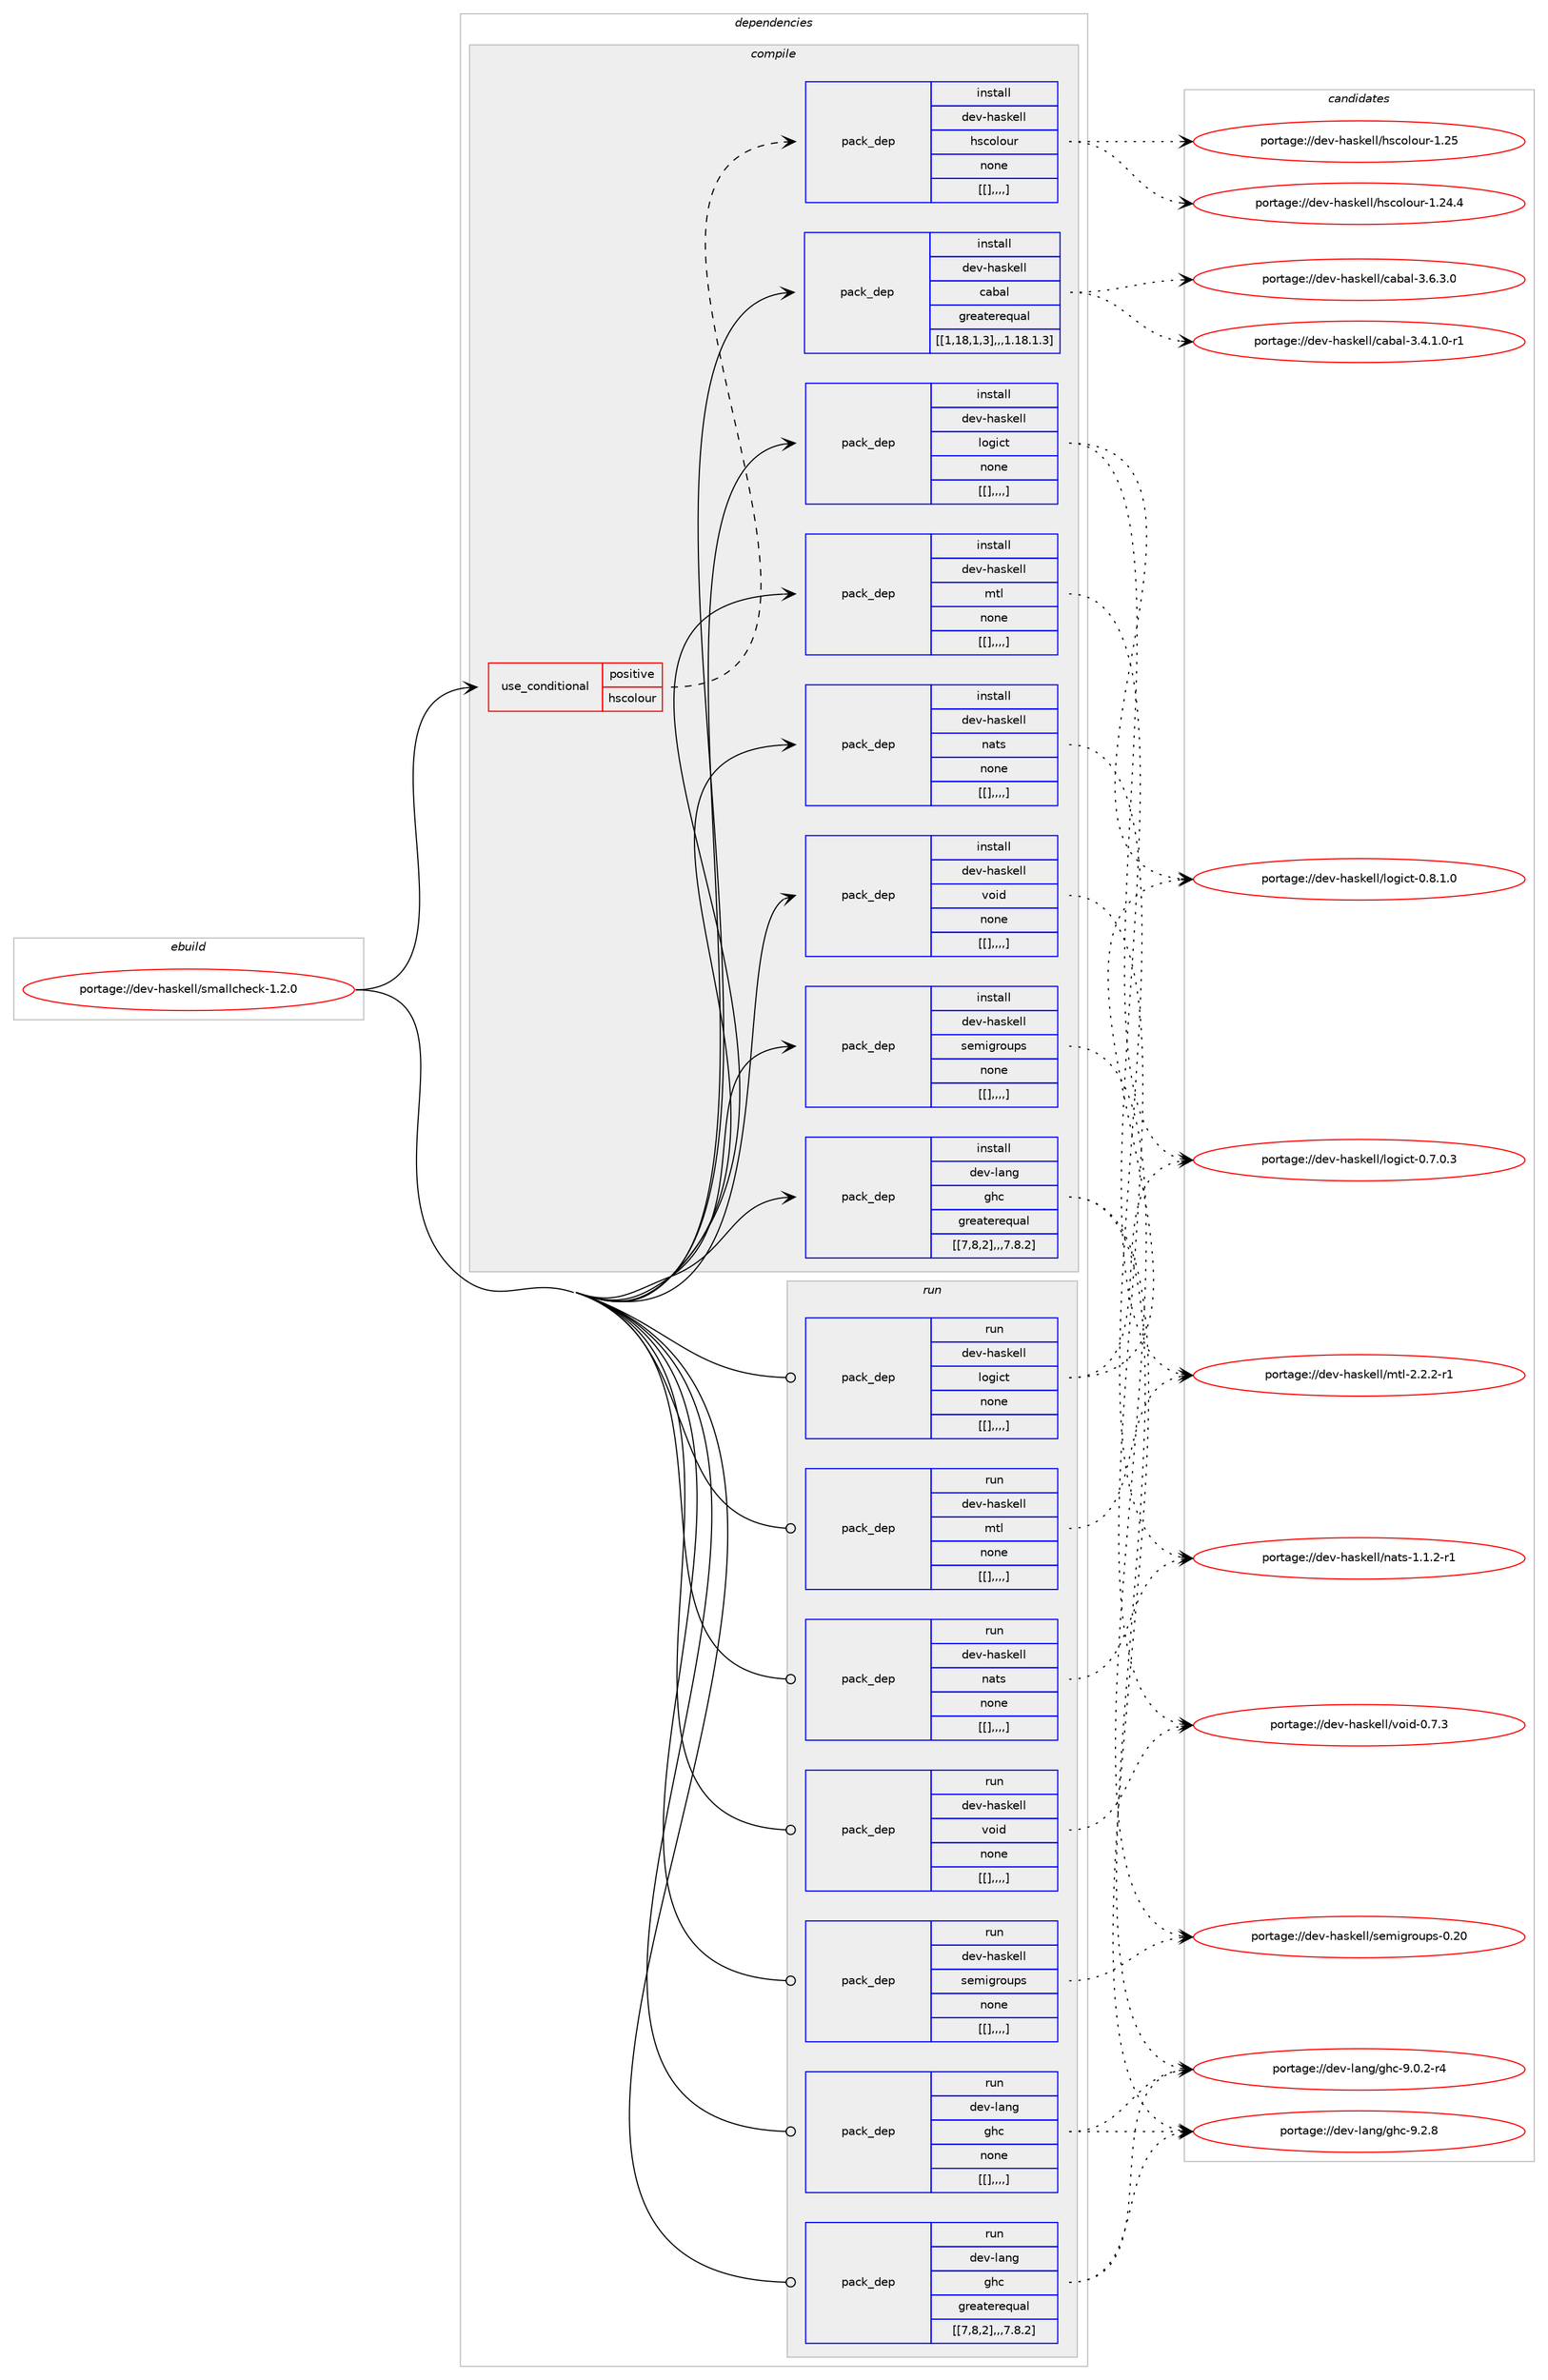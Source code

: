 digraph prolog {

# *************
# Graph options
# *************

newrank=true;
concentrate=true;
compound=true;
graph [rankdir=LR,fontname=Helvetica,fontsize=10,ranksep=1.5];#, ranksep=2.5, nodesep=0.2];
edge  [arrowhead=vee];
node  [fontname=Helvetica,fontsize=10];

# **********
# The ebuild
# **********

subgraph cluster_leftcol {
color=gray;
label=<<i>ebuild</i>>;
id [label="portage://dev-haskell/smallcheck-1.2.0", color=red, width=4, href="../dev-haskell/smallcheck-1.2.0.svg"];
}

# ****************
# The dependencies
# ****************

subgraph cluster_midcol {
color=gray;
label=<<i>dependencies</i>>;
subgraph cluster_compile {
fillcolor="#eeeeee";
style=filled;
label=<<i>compile</i>>;
subgraph cond21436 {
dependency88569 [label=<<TABLE BORDER="0" CELLBORDER="1" CELLSPACING="0" CELLPADDING="4"><TR><TD ROWSPAN="3" CELLPADDING="10">use_conditional</TD></TR><TR><TD>positive</TD></TR><TR><TD>hscolour</TD></TR></TABLE>>, shape=none, color=red];
subgraph pack66126 {
dependency88570 [label=<<TABLE BORDER="0" CELLBORDER="1" CELLSPACING="0" CELLPADDING="4" WIDTH="220"><TR><TD ROWSPAN="6" CELLPADDING="30">pack_dep</TD></TR><TR><TD WIDTH="110">install</TD></TR><TR><TD>dev-haskell</TD></TR><TR><TD>hscolour</TD></TR><TR><TD>none</TD></TR><TR><TD>[[],,,,]</TD></TR></TABLE>>, shape=none, color=blue];
}
dependency88569:e -> dependency88570:w [weight=20,style="dashed",arrowhead="vee"];
}
id:e -> dependency88569:w [weight=20,style="solid",arrowhead="vee"];
subgraph pack66127 {
dependency88571 [label=<<TABLE BORDER="0" CELLBORDER="1" CELLSPACING="0" CELLPADDING="4" WIDTH="220"><TR><TD ROWSPAN="6" CELLPADDING="30">pack_dep</TD></TR><TR><TD WIDTH="110">install</TD></TR><TR><TD>dev-haskell</TD></TR><TR><TD>cabal</TD></TR><TR><TD>greaterequal</TD></TR><TR><TD>[[1,18,1,3],,,1.18.1.3]</TD></TR></TABLE>>, shape=none, color=blue];
}
id:e -> dependency88571:w [weight=20,style="solid",arrowhead="vee"];
subgraph pack66128 {
dependency88572 [label=<<TABLE BORDER="0" CELLBORDER="1" CELLSPACING="0" CELLPADDING="4" WIDTH="220"><TR><TD ROWSPAN="6" CELLPADDING="30">pack_dep</TD></TR><TR><TD WIDTH="110">install</TD></TR><TR><TD>dev-haskell</TD></TR><TR><TD>logict</TD></TR><TR><TD>none</TD></TR><TR><TD>[[],,,,]</TD></TR></TABLE>>, shape=none, color=blue];
}
id:e -> dependency88572:w [weight=20,style="solid",arrowhead="vee"];
subgraph pack66129 {
dependency88573 [label=<<TABLE BORDER="0" CELLBORDER="1" CELLSPACING="0" CELLPADDING="4" WIDTH="220"><TR><TD ROWSPAN="6" CELLPADDING="30">pack_dep</TD></TR><TR><TD WIDTH="110">install</TD></TR><TR><TD>dev-haskell</TD></TR><TR><TD>mtl</TD></TR><TR><TD>none</TD></TR><TR><TD>[[],,,,]</TD></TR></TABLE>>, shape=none, color=blue];
}
id:e -> dependency88573:w [weight=20,style="solid",arrowhead="vee"];
subgraph pack66130 {
dependency88574 [label=<<TABLE BORDER="0" CELLBORDER="1" CELLSPACING="0" CELLPADDING="4" WIDTH="220"><TR><TD ROWSPAN="6" CELLPADDING="30">pack_dep</TD></TR><TR><TD WIDTH="110">install</TD></TR><TR><TD>dev-haskell</TD></TR><TR><TD>nats</TD></TR><TR><TD>none</TD></TR><TR><TD>[[],,,,]</TD></TR></TABLE>>, shape=none, color=blue];
}
id:e -> dependency88574:w [weight=20,style="solid",arrowhead="vee"];
subgraph pack66131 {
dependency88575 [label=<<TABLE BORDER="0" CELLBORDER="1" CELLSPACING="0" CELLPADDING="4" WIDTH="220"><TR><TD ROWSPAN="6" CELLPADDING="30">pack_dep</TD></TR><TR><TD WIDTH="110">install</TD></TR><TR><TD>dev-haskell</TD></TR><TR><TD>semigroups</TD></TR><TR><TD>none</TD></TR><TR><TD>[[],,,,]</TD></TR></TABLE>>, shape=none, color=blue];
}
id:e -> dependency88575:w [weight=20,style="solid",arrowhead="vee"];
subgraph pack66132 {
dependency88576 [label=<<TABLE BORDER="0" CELLBORDER="1" CELLSPACING="0" CELLPADDING="4" WIDTH="220"><TR><TD ROWSPAN="6" CELLPADDING="30">pack_dep</TD></TR><TR><TD WIDTH="110">install</TD></TR><TR><TD>dev-haskell</TD></TR><TR><TD>void</TD></TR><TR><TD>none</TD></TR><TR><TD>[[],,,,]</TD></TR></TABLE>>, shape=none, color=blue];
}
id:e -> dependency88576:w [weight=20,style="solid",arrowhead="vee"];
subgraph pack66133 {
dependency88577 [label=<<TABLE BORDER="0" CELLBORDER="1" CELLSPACING="0" CELLPADDING="4" WIDTH="220"><TR><TD ROWSPAN="6" CELLPADDING="30">pack_dep</TD></TR><TR><TD WIDTH="110">install</TD></TR><TR><TD>dev-lang</TD></TR><TR><TD>ghc</TD></TR><TR><TD>greaterequal</TD></TR><TR><TD>[[7,8,2],,,7.8.2]</TD></TR></TABLE>>, shape=none, color=blue];
}
id:e -> dependency88577:w [weight=20,style="solid",arrowhead="vee"];
}
subgraph cluster_compileandrun {
fillcolor="#eeeeee";
style=filled;
label=<<i>compile and run</i>>;
}
subgraph cluster_run {
fillcolor="#eeeeee";
style=filled;
label=<<i>run</i>>;
subgraph pack66134 {
dependency88578 [label=<<TABLE BORDER="0" CELLBORDER="1" CELLSPACING="0" CELLPADDING="4" WIDTH="220"><TR><TD ROWSPAN="6" CELLPADDING="30">pack_dep</TD></TR><TR><TD WIDTH="110">run</TD></TR><TR><TD>dev-haskell</TD></TR><TR><TD>logict</TD></TR><TR><TD>none</TD></TR><TR><TD>[[],,,,]</TD></TR></TABLE>>, shape=none, color=blue];
}
id:e -> dependency88578:w [weight=20,style="solid",arrowhead="odot"];
subgraph pack66135 {
dependency88579 [label=<<TABLE BORDER="0" CELLBORDER="1" CELLSPACING="0" CELLPADDING="4" WIDTH="220"><TR><TD ROWSPAN="6" CELLPADDING="30">pack_dep</TD></TR><TR><TD WIDTH="110">run</TD></TR><TR><TD>dev-haskell</TD></TR><TR><TD>mtl</TD></TR><TR><TD>none</TD></TR><TR><TD>[[],,,,]</TD></TR></TABLE>>, shape=none, color=blue];
}
id:e -> dependency88579:w [weight=20,style="solid",arrowhead="odot"];
subgraph pack66136 {
dependency88580 [label=<<TABLE BORDER="0" CELLBORDER="1" CELLSPACING="0" CELLPADDING="4" WIDTH="220"><TR><TD ROWSPAN="6" CELLPADDING="30">pack_dep</TD></TR><TR><TD WIDTH="110">run</TD></TR><TR><TD>dev-haskell</TD></TR><TR><TD>nats</TD></TR><TR><TD>none</TD></TR><TR><TD>[[],,,,]</TD></TR></TABLE>>, shape=none, color=blue];
}
id:e -> dependency88580:w [weight=20,style="solid",arrowhead="odot"];
subgraph pack66137 {
dependency88581 [label=<<TABLE BORDER="0" CELLBORDER="1" CELLSPACING="0" CELLPADDING="4" WIDTH="220"><TR><TD ROWSPAN="6" CELLPADDING="30">pack_dep</TD></TR><TR><TD WIDTH="110">run</TD></TR><TR><TD>dev-haskell</TD></TR><TR><TD>semigroups</TD></TR><TR><TD>none</TD></TR><TR><TD>[[],,,,]</TD></TR></TABLE>>, shape=none, color=blue];
}
id:e -> dependency88581:w [weight=20,style="solid",arrowhead="odot"];
subgraph pack66138 {
dependency88582 [label=<<TABLE BORDER="0" CELLBORDER="1" CELLSPACING="0" CELLPADDING="4" WIDTH="220"><TR><TD ROWSPAN="6" CELLPADDING="30">pack_dep</TD></TR><TR><TD WIDTH="110">run</TD></TR><TR><TD>dev-haskell</TD></TR><TR><TD>void</TD></TR><TR><TD>none</TD></TR><TR><TD>[[],,,,]</TD></TR></TABLE>>, shape=none, color=blue];
}
id:e -> dependency88582:w [weight=20,style="solid",arrowhead="odot"];
subgraph pack66139 {
dependency88583 [label=<<TABLE BORDER="0" CELLBORDER="1" CELLSPACING="0" CELLPADDING="4" WIDTH="220"><TR><TD ROWSPAN="6" CELLPADDING="30">pack_dep</TD></TR><TR><TD WIDTH="110">run</TD></TR><TR><TD>dev-lang</TD></TR><TR><TD>ghc</TD></TR><TR><TD>greaterequal</TD></TR><TR><TD>[[7,8,2],,,7.8.2]</TD></TR></TABLE>>, shape=none, color=blue];
}
id:e -> dependency88583:w [weight=20,style="solid",arrowhead="odot"];
subgraph pack66140 {
dependency88584 [label=<<TABLE BORDER="0" CELLBORDER="1" CELLSPACING="0" CELLPADDING="4" WIDTH="220"><TR><TD ROWSPAN="6" CELLPADDING="30">pack_dep</TD></TR><TR><TD WIDTH="110">run</TD></TR><TR><TD>dev-lang</TD></TR><TR><TD>ghc</TD></TR><TR><TD>none</TD></TR><TR><TD>[[],,,,]</TD></TR></TABLE>>, shape=none, color=blue];
}
id:e -> dependency88584:w [weight=20,style="solid",arrowhead="odot"];
}
}

# **************
# The candidates
# **************

subgraph cluster_choices {
rank=same;
color=gray;
label=<<i>candidates</i>>;

subgraph choice66126 {
color=black;
nodesep=1;
choice100101118451049711510710110810847104115991111081111171144549465053 [label="portage://dev-haskell/hscolour-1.25", color=red, width=4,href="../dev-haskell/hscolour-1.25.svg"];
choice1001011184510497115107101108108471041159911110811111711445494650524652 [label="portage://dev-haskell/hscolour-1.24.4", color=red, width=4,href="../dev-haskell/hscolour-1.24.4.svg"];
dependency88570:e -> choice100101118451049711510710110810847104115991111081111171144549465053:w [style=dotted,weight="100"];
dependency88570:e -> choice1001011184510497115107101108108471041159911110811111711445494650524652:w [style=dotted,weight="100"];
}
subgraph choice66127 {
color=black;
nodesep=1;
choice100101118451049711510710110810847999798971084551465446514648 [label="portage://dev-haskell/cabal-3.6.3.0", color=red, width=4,href="../dev-haskell/cabal-3.6.3.0.svg"];
choice1001011184510497115107101108108479997989710845514652464946484511449 [label="portage://dev-haskell/cabal-3.4.1.0-r1", color=red, width=4,href="../dev-haskell/cabal-3.4.1.0-r1.svg"];
dependency88571:e -> choice100101118451049711510710110810847999798971084551465446514648:w [style=dotted,weight="100"];
dependency88571:e -> choice1001011184510497115107101108108479997989710845514652464946484511449:w [style=dotted,weight="100"];
}
subgraph choice66128 {
color=black;
nodesep=1;
choice100101118451049711510710110810847108111103105991164548465646494648 [label="portage://dev-haskell/logict-0.8.1.0", color=red, width=4,href="../dev-haskell/logict-0.8.1.0.svg"];
choice100101118451049711510710110810847108111103105991164548465546484651 [label="portage://dev-haskell/logict-0.7.0.3", color=red, width=4,href="../dev-haskell/logict-0.7.0.3.svg"];
dependency88572:e -> choice100101118451049711510710110810847108111103105991164548465646494648:w [style=dotted,weight="100"];
dependency88572:e -> choice100101118451049711510710110810847108111103105991164548465546484651:w [style=dotted,weight="100"];
}
subgraph choice66129 {
color=black;
nodesep=1;
choice1001011184510497115107101108108471091161084550465046504511449 [label="portage://dev-haskell/mtl-2.2.2-r1", color=red, width=4,href="../dev-haskell/mtl-2.2.2-r1.svg"];
dependency88573:e -> choice1001011184510497115107101108108471091161084550465046504511449:w [style=dotted,weight="100"];
}
subgraph choice66130 {
color=black;
nodesep=1;
choice100101118451049711510710110810847110971161154549464946504511449 [label="portage://dev-haskell/nats-1.1.2-r1", color=red, width=4,href="../dev-haskell/nats-1.1.2-r1.svg"];
dependency88574:e -> choice100101118451049711510710110810847110971161154549464946504511449:w [style=dotted,weight="100"];
}
subgraph choice66131 {
color=black;
nodesep=1;
choice1001011184510497115107101108108471151011091051031141111171121154548465048 [label="portage://dev-haskell/semigroups-0.20", color=red, width=4,href="../dev-haskell/semigroups-0.20.svg"];
dependency88575:e -> choice1001011184510497115107101108108471151011091051031141111171121154548465048:w [style=dotted,weight="100"];
}
subgraph choice66132 {
color=black;
nodesep=1;
choice100101118451049711510710110810847118111105100454846554651 [label="portage://dev-haskell/void-0.7.3", color=red, width=4,href="../dev-haskell/void-0.7.3.svg"];
dependency88576:e -> choice100101118451049711510710110810847118111105100454846554651:w [style=dotted,weight="100"];
}
subgraph choice66133 {
color=black;
nodesep=1;
choice10010111845108971101034710310499455746504656 [label="portage://dev-lang/ghc-9.2.8", color=red, width=4,href="../dev-lang/ghc-9.2.8.svg"];
choice100101118451089711010347103104994557464846504511452 [label="portage://dev-lang/ghc-9.0.2-r4", color=red, width=4,href="../dev-lang/ghc-9.0.2-r4.svg"];
dependency88577:e -> choice10010111845108971101034710310499455746504656:w [style=dotted,weight="100"];
dependency88577:e -> choice100101118451089711010347103104994557464846504511452:w [style=dotted,weight="100"];
}
subgraph choice66134 {
color=black;
nodesep=1;
choice100101118451049711510710110810847108111103105991164548465646494648 [label="portage://dev-haskell/logict-0.8.1.0", color=red, width=4,href="../dev-haskell/logict-0.8.1.0.svg"];
choice100101118451049711510710110810847108111103105991164548465546484651 [label="portage://dev-haskell/logict-0.7.0.3", color=red, width=4,href="../dev-haskell/logict-0.7.0.3.svg"];
dependency88578:e -> choice100101118451049711510710110810847108111103105991164548465646494648:w [style=dotted,weight="100"];
dependency88578:e -> choice100101118451049711510710110810847108111103105991164548465546484651:w [style=dotted,weight="100"];
}
subgraph choice66135 {
color=black;
nodesep=1;
choice1001011184510497115107101108108471091161084550465046504511449 [label="portage://dev-haskell/mtl-2.2.2-r1", color=red, width=4,href="../dev-haskell/mtl-2.2.2-r1.svg"];
dependency88579:e -> choice1001011184510497115107101108108471091161084550465046504511449:w [style=dotted,weight="100"];
}
subgraph choice66136 {
color=black;
nodesep=1;
choice100101118451049711510710110810847110971161154549464946504511449 [label="portage://dev-haskell/nats-1.1.2-r1", color=red, width=4,href="../dev-haskell/nats-1.1.2-r1.svg"];
dependency88580:e -> choice100101118451049711510710110810847110971161154549464946504511449:w [style=dotted,weight="100"];
}
subgraph choice66137 {
color=black;
nodesep=1;
choice1001011184510497115107101108108471151011091051031141111171121154548465048 [label="portage://dev-haskell/semigroups-0.20", color=red, width=4,href="../dev-haskell/semigroups-0.20.svg"];
dependency88581:e -> choice1001011184510497115107101108108471151011091051031141111171121154548465048:w [style=dotted,weight="100"];
}
subgraph choice66138 {
color=black;
nodesep=1;
choice100101118451049711510710110810847118111105100454846554651 [label="portage://dev-haskell/void-0.7.3", color=red, width=4,href="../dev-haskell/void-0.7.3.svg"];
dependency88582:e -> choice100101118451049711510710110810847118111105100454846554651:w [style=dotted,weight="100"];
}
subgraph choice66139 {
color=black;
nodesep=1;
choice10010111845108971101034710310499455746504656 [label="portage://dev-lang/ghc-9.2.8", color=red, width=4,href="../dev-lang/ghc-9.2.8.svg"];
choice100101118451089711010347103104994557464846504511452 [label="portage://dev-lang/ghc-9.0.2-r4", color=red, width=4,href="../dev-lang/ghc-9.0.2-r4.svg"];
dependency88583:e -> choice10010111845108971101034710310499455746504656:w [style=dotted,weight="100"];
dependency88583:e -> choice100101118451089711010347103104994557464846504511452:w [style=dotted,weight="100"];
}
subgraph choice66140 {
color=black;
nodesep=1;
choice10010111845108971101034710310499455746504656 [label="portage://dev-lang/ghc-9.2.8", color=red, width=4,href="../dev-lang/ghc-9.2.8.svg"];
choice100101118451089711010347103104994557464846504511452 [label="portage://dev-lang/ghc-9.0.2-r4", color=red, width=4,href="../dev-lang/ghc-9.0.2-r4.svg"];
dependency88584:e -> choice10010111845108971101034710310499455746504656:w [style=dotted,weight="100"];
dependency88584:e -> choice100101118451089711010347103104994557464846504511452:w [style=dotted,weight="100"];
}
}

}
